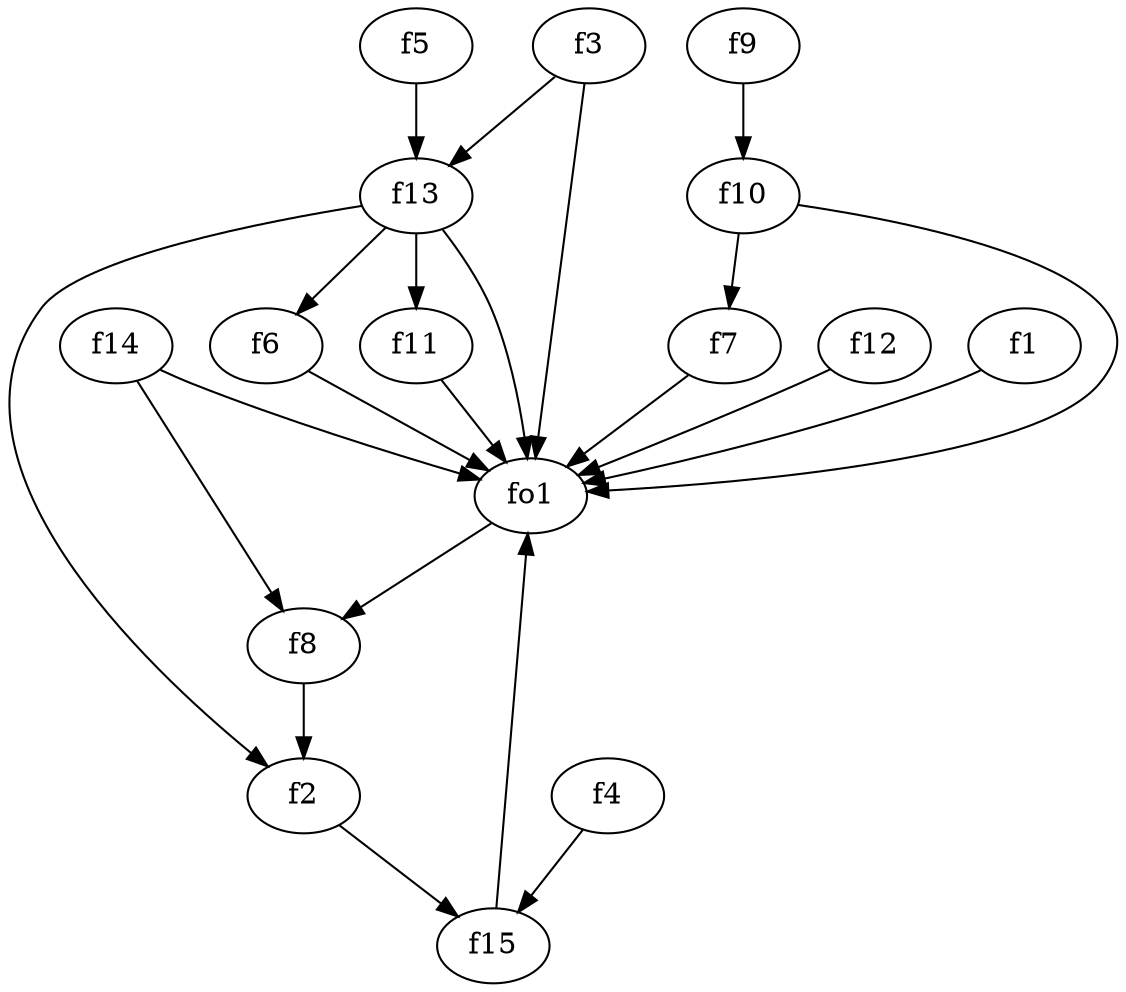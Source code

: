strict digraph  {
f1;
f2;
f3;
f4;
f5;
f6;
f7;
f8;
f9;
f10;
f11;
f12;
f13;
f14;
f15;
fo1;
f1 -> fo1  [weight=2];
f2 -> f15  [weight=2];
f3 -> fo1  [weight=2];
f3 -> f13  [weight=2];
f4 -> f15  [weight=2];
f5 -> f13  [weight=2];
f6 -> fo1  [weight=2];
f7 -> fo1  [weight=2];
f8 -> f2  [weight=2];
f9 -> f10  [weight=2];
f10 -> f7  [weight=2];
f10 -> fo1  [weight=2];
f11 -> fo1  [weight=2];
f12 -> fo1  [weight=2];
f13 -> f6  [weight=2];
f13 -> f11  [weight=2];
f13 -> f2  [weight=2];
f13 -> fo1  [weight=2];
f14 -> f8  [weight=2];
f14 -> fo1  [weight=2];
f15 -> fo1  [weight=2];
fo1 -> f8  [weight=2];
}
